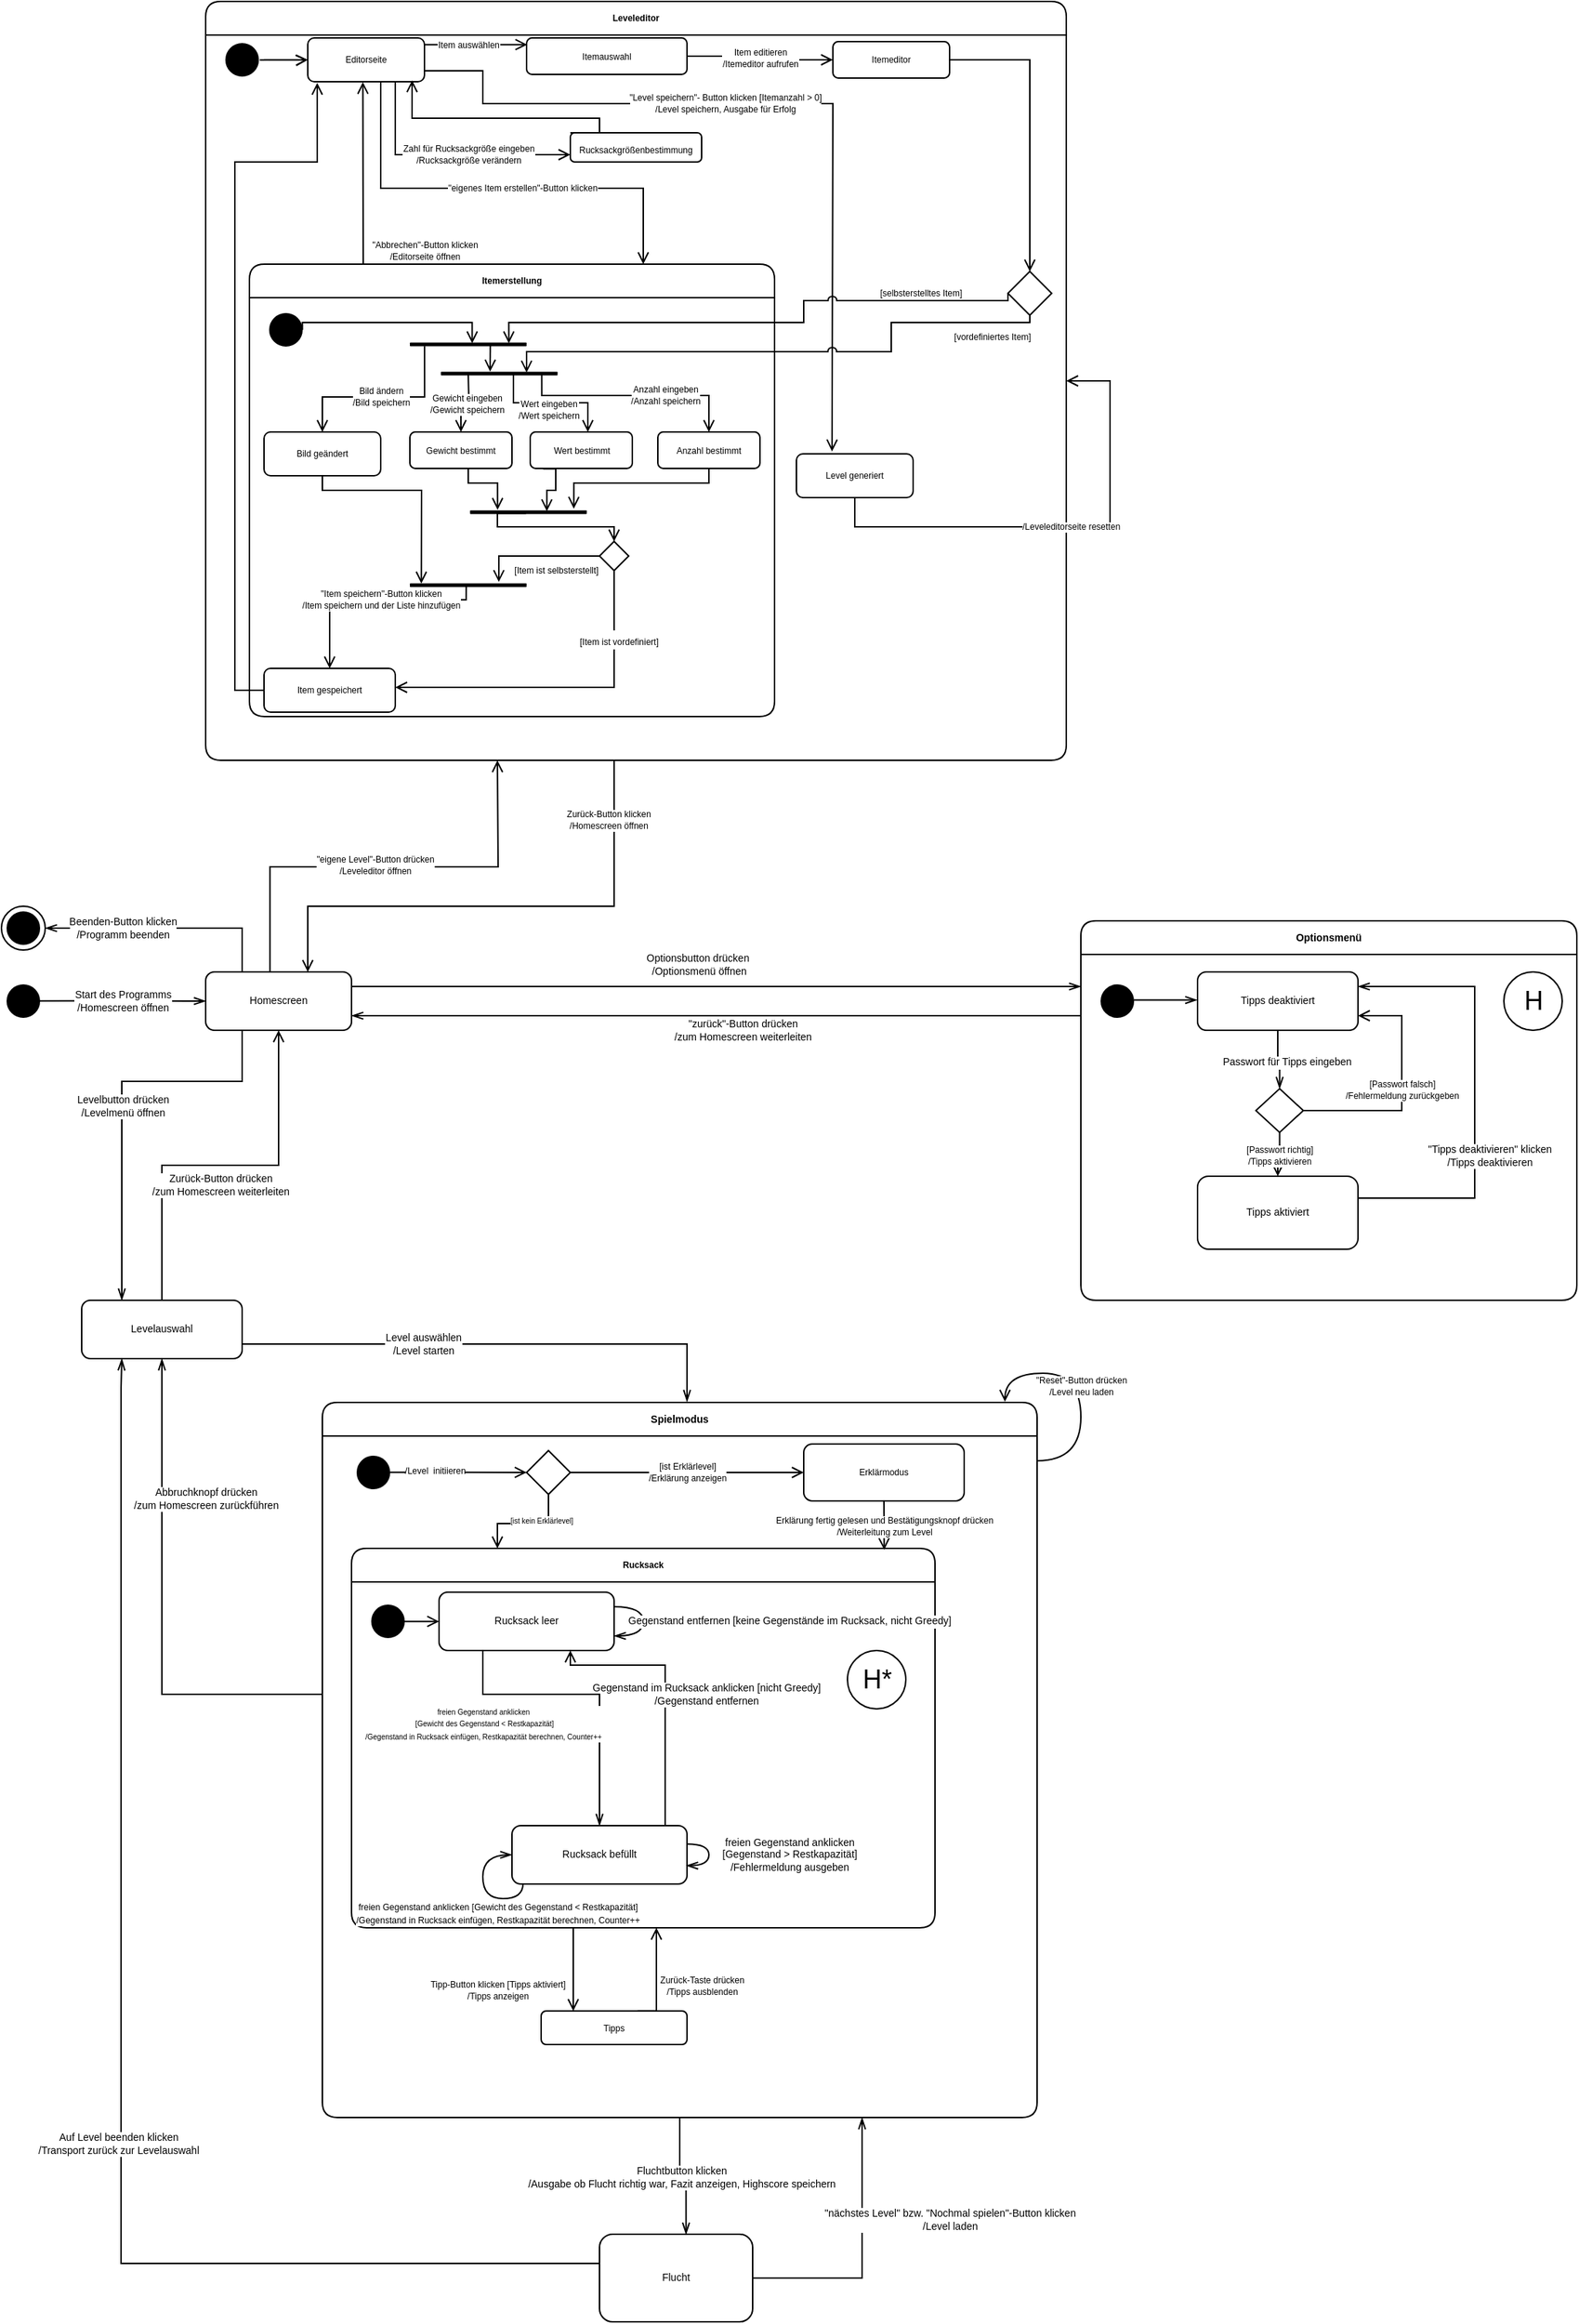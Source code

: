 <mxfile version="20.6.1" type="device"><diagram name="Page-1" id="58cdce13-f638-feb5-8d6f-7d28b1aa9fa0"><mxGraphModel dx="1455" dy="2688" grid="1" gridSize="10" guides="1" tooltips="1" connect="1" arrows="1" fold="1" page="1" pageScale="1" pageWidth="1169" pageHeight="827" background="none" math="0" shadow="0"><root><mxCell id="0"/><mxCell id="1" parent="0"/><mxCell id="Y8kZHkkbkPLD9dmNPPJZ-6" value="Start des Programms&lt;br style=&quot;font-size: 7px;&quot;&gt;/Homescreen öffnen" style="edgeStyle=orthogonalEdgeStyle;rounded=0;orthogonalLoop=1;jettySize=auto;html=1;endArrow=openThin;endFill=0;fontSize=7;exitX=0.869;exitY=0.494;exitDx=0;exitDy=0;exitPerimeter=0;" parent="1" source="Y8kZHkkbkPLD9dmNPPJZ-82" target="Y8kZHkkbkPLD9dmNPPJZ-8" edge="1"><mxGeometry relative="1" as="geometry"><mxPoint x="-10" y="-220" as="sourcePoint"/><mxPoint x="165.0" y="50" as="targetPoint"/></mxGeometry></mxCell><mxCell id="Y8kZHkkbkPLD9dmNPPJZ-15" value="Optionsbutton drücken&lt;br style=&quot;font-size: 7px;&quot;&gt;&amp;nbsp;/Optionsmenü öffnen" style="edgeStyle=orthogonalEdgeStyle;rounded=0;orthogonalLoop=1;jettySize=auto;html=1;endArrow=openThin;endFill=0;fontSize=7;exitX=1;exitY=0.25;exitDx=0;exitDy=0;" parent="1" source="Y8kZHkkbkPLD9dmNPPJZ-8" edge="1"><mxGeometry x="-0.053" y="15" relative="1" as="geometry"><mxPoint x="760" y="-225" as="targetPoint"/><Array as="points"><mxPoint x="450" y="-225"/></Array><mxPoint as="offset"/></mxGeometry></mxCell><mxCell id="Y8kZHkkbkPLD9dmNPPJZ-22" value="Levelbutton drücken&lt;br style=&quot;font-size: 7px;&quot;&gt;/Levelmenü öffnen" style="edgeStyle=orthogonalEdgeStyle;rounded=0;orthogonalLoop=1;jettySize=auto;html=1;endArrow=openThin;endFill=0;fontSize=7;entryX=0.25;entryY=0;entryDx=0;entryDy=0;exitX=0.25;exitY=1;exitDx=0;exitDy=0;" parent="1" source="Y8kZHkkbkPLD9dmNPPJZ-8" target="Y8kZHkkbkPLD9dmNPPJZ-21" edge="1"><mxGeometry relative="1" as="geometry"><Array as="points"><mxPoint x="185" y="-160"/><mxPoint x="103" y="-160"/></Array></mxGeometry></mxCell><mxCell id="Y8kZHkkbkPLD9dmNPPJZ-85" style="edgeStyle=orthogonalEdgeStyle;rounded=0;orthogonalLoop=1;jettySize=auto;html=1;entryX=1;entryY=0.5;entryDx=0;entryDy=0;fontSize=7;endArrow=openThin;endFill=0;exitX=0.25;exitY=0;exitDx=0;exitDy=0;" parent="1" source="Y8kZHkkbkPLD9dmNPPJZ-8" target="Y8kZHkkbkPLD9dmNPPJZ-84" edge="1"><mxGeometry relative="1" as="geometry"><Array as="points"><mxPoint x="185" y="-265"/></Array></mxGeometry></mxCell><mxCell id="Y8kZHkkbkPLD9dmNPPJZ-86" value="Beenden-Button klicken&lt;br style=&quot;font-size: 7px;&quot;&gt;/Programm beenden" style="edgeLabel;html=1;align=center;verticalAlign=middle;resizable=0;points=[];fontSize=7;" parent="Y8kZHkkbkPLD9dmNPPJZ-85" vertex="1" connectable="0"><mxGeometry x="-0.388" y="1" relative="1" as="geometry"><mxPoint x="-62" y="-1" as="offset"/></mxGeometry></mxCell><mxCell id="iM5wBfxBL-h4ycN9MEfd-19" style="edgeStyle=orthogonalEdgeStyle;rounded=0;jumpStyle=arc;orthogonalLoop=1;jettySize=auto;html=1;fontSize=6;endArrow=open;endFill=0;exitX=0.441;exitY=-0.003;exitDx=0;exitDy=0;exitPerimeter=0;" parent="1" source="Y8kZHkkbkPLD9dmNPPJZ-8" edge="1"><mxGeometry relative="1" as="geometry"><mxPoint x="360" y="-380" as="targetPoint"/></mxGeometry></mxCell><mxCell id="iM5wBfxBL-h4ycN9MEfd-22" value="&quot;eigene Level&quot;-Button drücken&lt;br&gt;/Leveleditor öffnen" style="edgeLabel;html=1;align=center;verticalAlign=middle;resizable=0;points=[];fontSize=6;" parent="iM5wBfxBL-h4ycN9MEfd-19" vertex="1" connectable="0"><mxGeometry x="-0.043" y="1" relative="1" as="geometry"><mxPoint as="offset"/></mxGeometry></mxCell><mxCell id="Y8kZHkkbkPLD9dmNPPJZ-8" value="Homescreen" style="rounded=1;whiteSpace=wrap;html=1;fontSize=7;" parent="1" vertex="1"><mxGeometry x="160" y="-235" width="100" height="40" as="geometry"/></mxCell><mxCell id="Y8kZHkkbkPLD9dmNPPJZ-68" style="edgeStyle=orthogonalEdgeStyle;rounded=0;orthogonalLoop=1;jettySize=auto;html=1;entryX=1;entryY=0.75;entryDx=0;entryDy=0;endArrow=openThin;endFill=0;fontSize=7;jumpStyle=arc;exitX=0;exitY=0.25;exitDx=0;exitDy=0;" parent="1" source="Y8kZHkkbkPLD9dmNPPJZ-14" target="Y8kZHkkbkPLD9dmNPPJZ-8" edge="1"><mxGeometry relative="1" as="geometry"><Array as="points"><mxPoint x="450" y="-205"/></Array></mxGeometry></mxCell><mxCell id="Y8kZHkkbkPLD9dmNPPJZ-69" value="&quot;zurück&quot;-Button drücken&lt;br style=&quot;font-size: 7px;&quot;&gt;/zum Homescreen weiterleiten" style="edgeLabel;html=1;align=center;verticalAlign=middle;resizable=0;points=[];fontSize=7;" parent="Y8kZHkkbkPLD9dmNPPJZ-68" vertex="1" connectable="0"><mxGeometry x="-0.121" y="-2" relative="1" as="geometry"><mxPoint x="-12" y="12" as="offset"/></mxGeometry></mxCell><mxCell id="Y8kZHkkbkPLD9dmNPPJZ-14" value="Optionsmenü" style="swimlane;whiteSpace=wrap;html=1;rounded=1;fontSize=7;" parent="1" vertex="1"><mxGeometry x="760" y="-270" width="340" height="260" as="geometry"><mxRectangle x="500" y="30" width="90" height="23" as="alternateBounds"/></mxGeometry></mxCell><mxCell id="Y8kZHkkbkPLD9dmNPPJZ-20" value="Passwort für Tipps eingeben" style="edgeStyle=orthogonalEdgeStyle;rounded=0;orthogonalLoop=1;jettySize=auto;html=1;endArrow=openThin;endFill=0;fontSize=7;entryX=0.5;entryY=0;entryDx=0;entryDy=0;entryPerimeter=0;" parent="Y8kZHkkbkPLD9dmNPPJZ-14" source="Y8kZHkkbkPLD9dmNPPJZ-17" target="iM5wBfxBL-h4ycN9MEfd-50" edge="1"><mxGeometry x="0.118" y="5" relative="1" as="geometry"><mxPoint as="offset"/><mxPoint x="135" y="125" as="targetPoint"/></mxGeometry></mxCell><mxCell id="Y8kZHkkbkPLD9dmNPPJZ-17" value="Tipps deaktiviert" style="rounded=1;whiteSpace=wrap;html=1;fontSize=7;" parent="Y8kZHkkbkPLD9dmNPPJZ-14" vertex="1"><mxGeometry x="80" y="35" width="110" height="40" as="geometry"/></mxCell><mxCell id="Y8kZHkkbkPLD9dmNPPJZ-66" style="edgeStyle=orthogonalEdgeStyle;rounded=0;orthogonalLoop=1;jettySize=auto;html=1;entryX=1;entryY=0.25;entryDx=0;entryDy=0;endArrow=openThin;endFill=0;fontSize=7;exitX=1;exitY=0.5;exitDx=0;exitDy=0;jumpStyle=arc;" parent="Y8kZHkkbkPLD9dmNPPJZ-14" source="Y8kZHkkbkPLD9dmNPPJZ-19" target="Y8kZHkkbkPLD9dmNPPJZ-17" edge="1"><mxGeometry relative="1" as="geometry"><Array as="points"><mxPoint x="190" y="190"/><mxPoint x="270" y="190"/><mxPoint x="270" y="45"/></Array></mxGeometry></mxCell><mxCell id="Y8kZHkkbkPLD9dmNPPJZ-67" value="&quot;Tipps deaktivieren&quot; klicken&lt;br style=&quot;font-size: 7px;&quot;&gt;/Tipps deaktivieren" style="edgeLabel;html=1;align=center;verticalAlign=middle;resizable=0;points=[];fontSize=7;" parent="Y8kZHkkbkPLD9dmNPPJZ-66" vertex="1" connectable="0"><mxGeometry x="0.139" relative="1" as="geometry"><mxPoint x="10" y="60" as="offset"/></mxGeometry></mxCell><mxCell id="Y8kZHkkbkPLD9dmNPPJZ-19" value="Tipps aktiviert" style="rounded=1;whiteSpace=wrap;html=1;fontSize=7;" parent="Y8kZHkkbkPLD9dmNPPJZ-14" vertex="1"><mxGeometry x="80" y="175" width="110" height="50" as="geometry"/></mxCell><mxCell id="Y8kZHkkbkPLD9dmNPPJZ-89" value="" style="edgeStyle=orthogonalEdgeStyle;rounded=0;orthogonalLoop=1;jettySize=auto;html=1;fontSize=7;endArrow=openThin;endFill=0;exitX=0.874;exitY=0.475;exitDx=0;exitDy=0;exitPerimeter=0;entryX=-0.003;entryY=0.481;entryDx=0;entryDy=0;entryPerimeter=0;" parent="Y8kZHkkbkPLD9dmNPPJZ-14" source="Y8kZHkkbkPLD9dmNPPJZ-88" target="Y8kZHkkbkPLD9dmNPPJZ-17" edge="1"><mxGeometry relative="1" as="geometry"><mxPoint x="40" y="55" as="sourcePoint"/><Array as="points"><mxPoint x="60" y="54"/></Array></mxGeometry></mxCell><mxCell id="Y8kZHkkbkPLD9dmNPPJZ-88" value="" style="ellipse;html=1;shape=startState;fillColor=#000000;strokeColor=#000000;rounded=1;fontSize=7;" parent="Y8kZHkkbkPLD9dmNPPJZ-14" vertex="1"><mxGeometry x="10" y="40" width="30" height="30" as="geometry"/></mxCell><mxCell id="iM5wBfxBL-h4ycN9MEfd-24" value="H" style="shape=ellipse;html=1;fontSize=18;align=center;" parent="Y8kZHkkbkPLD9dmNPPJZ-14" vertex="1"><mxGeometry x="290" y="35" width="40" height="40" as="geometry"/></mxCell><mxCell id="iM5wBfxBL-h4ycN9MEfd-52" value="[Passwort richtig]&lt;br&gt;/Tipps aktivieren" style="edgeStyle=orthogonalEdgeStyle;rounded=0;jumpStyle=arc;orthogonalLoop=1;jettySize=auto;html=1;entryX=0.5;entryY=0;entryDx=0;entryDy=0;strokeWidth=1;fontSize=6;startArrow=none;startFill=0;endArrow=open;endFill=0;" parent="Y8kZHkkbkPLD9dmNPPJZ-14" source="iM5wBfxBL-h4ycN9MEfd-50" target="Y8kZHkkbkPLD9dmNPPJZ-19" edge="1"><mxGeometry relative="1" as="geometry"/></mxCell><mxCell id="iM5wBfxBL-h4ycN9MEfd-53" value="[Passwort falsch]&lt;br&gt;/Fehlermeldung zurückgeben" style="edgeStyle=orthogonalEdgeStyle;rounded=0;jumpStyle=arc;orthogonalLoop=1;jettySize=auto;html=1;entryX=1;entryY=0.75;entryDx=0;entryDy=0;strokeWidth=1;fontSize=6;startArrow=none;startFill=0;endArrow=open;endFill=0;exitX=1;exitY=0.5;exitDx=0;exitDy=0;exitPerimeter=0;" parent="Y8kZHkkbkPLD9dmNPPJZ-14" source="iM5wBfxBL-h4ycN9MEfd-50" target="Y8kZHkkbkPLD9dmNPPJZ-17" edge="1"><mxGeometry relative="1" as="geometry"><Array as="points"><mxPoint x="220" y="130"/><mxPoint x="220" y="65"/></Array></mxGeometry></mxCell><mxCell id="iM5wBfxBL-h4ycN9MEfd-50" value="" style="strokeWidth=1;html=1;shape=mxgraph.flowchart.decision;whiteSpace=wrap;rounded=1;fontSize=6;" parent="Y8kZHkkbkPLD9dmNPPJZ-14" vertex="1"><mxGeometry x="120" y="115" width="32.5" height="30" as="geometry"/></mxCell><mxCell id="Y8kZHkkbkPLD9dmNPPJZ-24" value="Level auswählen&lt;br style=&quot;font-size: 7px;&quot;&gt;/Level starten" style="edgeStyle=orthogonalEdgeStyle;rounded=0;orthogonalLoop=1;jettySize=auto;html=1;endArrow=openThin;endFill=0;entryX=0.511;entryY=-0.001;entryDx=0;entryDy=0;fontSize=7;entryPerimeter=0;" parent="1" source="Y8kZHkkbkPLD9dmNPPJZ-21" target="Y8kZHkkbkPLD9dmNPPJZ-25" edge="1"><mxGeometry x="-0.284" relative="1" as="geometry"><mxPoint x="130" y="230" as="targetPoint"/><Array as="points"><mxPoint x="490" y="20"/><mxPoint x="490" y="60"/></Array><mxPoint as="offset"/></mxGeometry></mxCell><mxCell id="iM5wBfxBL-h4ycN9MEfd-1" style="edgeStyle=orthogonalEdgeStyle;rounded=0;orthogonalLoop=1;jettySize=auto;html=1;entryX=0.5;entryY=1;entryDx=0;entryDy=0;fontSize=7;endArrow=open;endFill=0;" parent="1" source="Y8kZHkkbkPLD9dmNPPJZ-21" target="Y8kZHkkbkPLD9dmNPPJZ-8" edge="1"><mxGeometry relative="1" as="geometry"/></mxCell><mxCell id="iM5wBfxBL-h4ycN9MEfd-2" value="&lt;font style=&quot;font-size: 7px;&quot;&gt;Zurück-Button drücken&lt;br style=&quot;font-size: 7px;&quot;&gt;/zum Homescreen weiterleiten&lt;/font&gt;" style="edgeLabel;html=1;align=center;verticalAlign=middle;resizable=0;points=[];fontSize=7;" parent="iM5wBfxBL-h4ycN9MEfd-1" vertex="1" connectable="0"><mxGeometry x="-0.165" y="-1" relative="1" as="geometry"><mxPoint x="22" y="12" as="offset"/></mxGeometry></mxCell><mxCell id="Y8kZHkkbkPLD9dmNPPJZ-21" value="Levelauswahl" style="rounded=1;whiteSpace=wrap;html=1;fontSize=7;" parent="1" vertex="1"><mxGeometry x="75" y="-10" width="110" height="40" as="geometry"/></mxCell><mxCell id="Y8kZHkkbkPLD9dmNPPJZ-41" style="edgeStyle=orthogonalEdgeStyle;rounded=0;orthogonalLoop=1;jettySize=auto;html=1;endArrow=openThin;endFill=0;fontSize=7;jumpStyle=arc;entryX=0.565;entryY=0.002;entryDx=0;entryDy=0;entryPerimeter=0;" parent="1" source="Y8kZHkkbkPLD9dmNPPJZ-25" target="Y8kZHkkbkPLD9dmNPPJZ-40" edge="1"><mxGeometry relative="1" as="geometry"><Array as="points"/></mxGeometry></mxCell><mxCell id="Y8kZHkkbkPLD9dmNPPJZ-42" value="Fluchtbutton klicken&lt;br style=&quot;font-size: 7px;&quot;&gt;/Ausgabe ob Flucht richtig war, Fazit anzeigen, Highscore speichern" style="edgeLabel;html=1;align=center;verticalAlign=middle;resizable=0;points=[];fontSize=7;" parent="Y8kZHkkbkPLD9dmNPPJZ-41" vertex="1" connectable="0"><mxGeometry x="-0.046" y="-1" relative="1" as="geometry"><mxPoint as="offset"/></mxGeometry></mxCell><mxCell id="Y8kZHkkbkPLD9dmNPPJZ-70" style="edgeStyle=orthogonalEdgeStyle;rounded=0;orthogonalLoop=1;jettySize=auto;html=1;entryX=0.5;entryY=1;entryDx=0;entryDy=0;endArrow=openThin;endFill=0;fontSize=7;" parent="1" source="Y8kZHkkbkPLD9dmNPPJZ-25" target="Y8kZHkkbkPLD9dmNPPJZ-21" edge="1"><mxGeometry relative="1" as="geometry"><Array as="points"><mxPoint x="130" y="260"/></Array></mxGeometry></mxCell><mxCell id="Y8kZHkkbkPLD9dmNPPJZ-71" value="Abbruchknopf drücken&lt;br style=&quot;font-size: 7px;&quot;&gt;/zum Homescreen zurückführen" style="edgeLabel;html=1;align=center;verticalAlign=middle;resizable=0;points=[];fontSize=7;" parent="Y8kZHkkbkPLD9dmNPPJZ-70" vertex="1" connectable="0"><mxGeometry x="0.465" relative="1" as="geometry"><mxPoint x="30" y="5" as="offset"/></mxGeometry></mxCell><mxCell id="Y8kZHkkbkPLD9dmNPPJZ-25" value="Spielmodus" style="swimlane;whiteSpace=wrap;html=1;rounded=1;fontSize=7;" parent="1" vertex="1"><mxGeometry x="240" y="60" width="490" height="490" as="geometry"/></mxCell><mxCell id="iM5wBfxBL-h4ycN9MEfd-10" style="edgeStyle=orthogonalEdgeStyle;rounded=0;orthogonalLoop=1;jettySize=auto;html=1;fontSize=6;endArrow=open;endFill=0;entryX=0;entryY=0.5;entryDx=0;entryDy=0;exitX=0.883;exitY=0.496;exitDx=0;exitDy=0;exitPerimeter=0;entryPerimeter=0;" parent="Y8kZHkkbkPLD9dmNPPJZ-25" source="Y8kZHkkbkPLD9dmNPPJZ-90" target="iM5wBfxBL-h4ycN9MEfd-54" edge="1"><mxGeometry relative="1" as="geometry"><mxPoint x="140" y="48" as="targetPoint"/><Array as="points"/></mxGeometry></mxCell><mxCell id="iM5wBfxBL-h4ycN9MEfd-11" value="/Level&amp;nbsp; initiieren" style="edgeLabel;html=1;align=center;verticalAlign=middle;resizable=0;points=[];fontSize=6;" parent="iM5wBfxBL-h4ycN9MEfd-10" vertex="1" connectable="0"><mxGeometry x="-0.356" y="1" relative="1" as="geometry"><mxPoint as="offset"/></mxGeometry></mxCell><mxCell id="Y8kZHkkbkPLD9dmNPPJZ-90" value="" style="ellipse;html=1;shape=startState;fillColor=#000000;strokeColor=#000000;rounded=1;fontSize=7;" parent="Y8kZHkkbkPLD9dmNPPJZ-25" vertex="1"><mxGeometry x="20" y="33" width="30" height="30" as="geometry"/></mxCell><mxCell id="iM5wBfxBL-h4ycN9MEfd-6" value="Rucksack" style="swimlane;fontSize=6;rounded=1;swimlaneLine=1;" parent="Y8kZHkkbkPLD9dmNPPJZ-25" vertex="1"><mxGeometry x="20" y="100" width="400" height="260" as="geometry"/></mxCell><mxCell id="Y8kZHkkbkPLD9dmNPPJZ-29" value="Rucksack leer" style="rounded=1;whiteSpace=wrap;html=1;fontSize=7;" parent="iM5wBfxBL-h4ycN9MEfd-6" vertex="1"><mxGeometry x="60" y="30" width="120" height="40" as="geometry"/></mxCell><mxCell id="Y8kZHkkbkPLD9dmNPPJZ-95" style="edgeStyle=orthogonalEdgeStyle;sketch=0;jumpStyle=arc;orthogonalLoop=1;jettySize=auto;html=1;fontSize=7;endArrow=open;endFill=0;rounded=0;entryX=0.75;entryY=1;entryDx=0;entryDy=0;" parent="iM5wBfxBL-h4ycN9MEfd-6" source="Y8kZHkkbkPLD9dmNPPJZ-30" target="Y8kZHkkbkPLD9dmNPPJZ-29" edge="1"><mxGeometry relative="1" as="geometry"><mxPoint x="285" y="70" as="targetPoint"/><Array as="points"><mxPoint x="215" y="80"/><mxPoint x="150" y="80"/></Array></mxGeometry></mxCell><mxCell id="Y8kZHkkbkPLD9dmNPPJZ-96" value="Gegenstand im Rucksack anklicken [nicht Greedy]&lt;br style=&quot;font-size: 7px;&quot;&gt;/Gegenstand entfernen" style="edgeLabel;html=1;align=center;verticalAlign=middle;resizable=0;points=[];fontSize=7;" parent="Y8kZHkkbkPLD9dmNPPJZ-95" vertex="1" connectable="0"><mxGeometry x="0.318" relative="1" as="geometry"><mxPoint x="40" y="20" as="offset"/></mxGeometry></mxCell><mxCell id="Y8kZHkkbkPLD9dmNPPJZ-30" value="Rucksack befüllt" style="rounded=1;whiteSpace=wrap;html=1;fontSize=7;" parent="iM5wBfxBL-h4ycN9MEfd-6" vertex="1"><mxGeometry x="110" y="190" width="120" height="40" as="geometry"/></mxCell><mxCell id="Y8kZHkkbkPLD9dmNPPJZ-58" value="Gegenstand entfernen [keine Gegenstände im Rucksack, nicht Greedy]" style="edgeStyle=orthogonalEdgeStyle;orthogonalLoop=1;jettySize=auto;html=1;endArrow=openThin;endFill=0;fontSize=7;curved=1;" parent="iM5wBfxBL-h4ycN9MEfd-6" source="Y8kZHkkbkPLD9dmNPPJZ-29" target="Y8kZHkkbkPLD9dmNPPJZ-29" edge="1"><mxGeometry y="100" relative="1" as="geometry"><mxPoint as="offset"/></mxGeometry></mxCell><mxCell id="Y8kZHkkbkPLD9dmNPPJZ-31" value="&lt;font style=&quot;font-size: 5px;&quot;&gt;freien Gegenstand anklicken&lt;br style=&quot;&quot;&gt;&amp;nbsp;[Gewicht des Gegenstand &amp;lt; Restkapazität]&lt;br style=&quot;&quot;&gt;/Gegenstand in Rucksack einfügen, Restkapazität berechnen, Counter++&lt;/font&gt;" style="edgeStyle=orthogonalEdgeStyle;rounded=0;orthogonalLoop=1;jettySize=auto;html=1;endArrow=openThin;endFill=0;fontSize=7;exitX=0.25;exitY=1;exitDx=0;exitDy=0;" parent="iM5wBfxBL-h4ycN9MEfd-6" source="Y8kZHkkbkPLD9dmNPPJZ-29" target="Y8kZHkkbkPLD9dmNPPJZ-30" edge="1"><mxGeometry x="-0.7" y="-20" relative="1" as="geometry"><Array as="points"><mxPoint x="90" y="100"/><mxPoint x="170" y="100"/></Array><mxPoint as="offset"/></mxGeometry></mxCell><mxCell id="Y8kZHkkbkPLD9dmNPPJZ-80" value="&lt;font style=&quot;font-size: 6px;&quot;&gt;&lt;span style=&quot;caret-color: rgb(0, 0, 0); color: rgb(0, 0, 0); font-family: Helvetica; font-style: normal; font-variant-caps: normal; font-weight: 400; letter-spacing: normal; text-align: center; text-indent: 0px; text-transform: none; word-spacing: 0px; -webkit-text-stroke-width: 0px; background-color: rgb(255, 255, 255); text-decoration: none; float: none; display: inline !important;&quot;&gt;freien Gegenstand anklicken [Gewicht des Gegenstand &amp;lt; Restkapazität]&lt;/span&gt;&lt;br style=&quot;caret-color: rgb(0, 0, 0); color: rgb(0, 0, 0); font-family: Helvetica; font-style: normal; font-variant-caps: normal; font-weight: 400; letter-spacing: normal; text-align: center; text-indent: 0px; text-transform: none; word-spacing: 0px; -webkit-text-stroke-width: 0px; background-color: rgb(255, 255, 255); text-decoration: none;&quot;&gt;&lt;span style=&quot;caret-color: rgb(0, 0, 0); color: rgb(0, 0, 0); font-family: Helvetica; font-style: normal; font-variant-caps: normal; font-weight: 400; letter-spacing: normal; text-align: center; text-indent: 0px; text-transform: none; word-spacing: 0px; -webkit-text-stroke-width: 0px; background-color: rgb(255, 255, 255); text-decoration: none; float: none; display: inline !important;&quot;&gt;/Gegenstand in Rucksack einfügen, Restkapazität berechnen, Counter++&lt;/span&gt;&lt;/font&gt;" style="edgeStyle=orthogonalEdgeStyle;orthogonalLoop=1;jettySize=auto;html=1;entryX=0;entryY=0.5;entryDx=0;entryDy=0;fontSize=7;endArrow=openThin;endFill=0;curved=1;exitX=0.063;exitY=0.992;exitDx=0;exitDy=0;exitPerimeter=0;" parent="iM5wBfxBL-h4ycN9MEfd-6" source="Y8kZHkkbkPLD9dmNPPJZ-30" target="Y8kZHkkbkPLD9dmNPPJZ-30" edge="1"><mxGeometry x="-0.365" y="10" relative="1" as="geometry"><Array as="points"><mxPoint x="118" y="240"/><mxPoint x="90" y="240"/><mxPoint x="90" y="210"/></Array><mxPoint as="offset"/></mxGeometry></mxCell><mxCell id="Y8kZHkkbkPLD9dmNPPJZ-73" style="edgeStyle=orthogonalEdgeStyle;orthogonalLoop=1;jettySize=auto;html=1;endArrow=openThin;endFill=0;fontSize=7;entryX=0.996;entryY=0.618;entryDx=0;entryDy=0;entryPerimeter=0;curved=1;" parent="iM5wBfxBL-h4ycN9MEfd-6" edge="1"><mxGeometry relative="1" as="geometry"><mxPoint x="230" y="202.64" as="sourcePoint"/><mxPoint x="229.52" y="217.36" as="targetPoint"/><Array as="points"><mxPoint x="245" y="202.64"/><mxPoint x="245" y="217.64"/></Array></mxGeometry></mxCell><mxCell id="Y8kZHkkbkPLD9dmNPPJZ-74" value="freien Gegenstand anklicken &lt;br&gt;[Gegenstand &amp;gt; Restkapazität]&lt;br style=&quot;font-size: 7px;&quot;&gt;/Fehlermeldung ausgeben" style="edgeLabel;html=1;align=center;verticalAlign=middle;resizable=0;points=[];fontSize=7;" parent="Y8kZHkkbkPLD9dmNPPJZ-73" vertex="1" connectable="0"><mxGeometry x="-0.165" y="3" relative="1" as="geometry"><mxPoint x="52" y="3" as="offset"/></mxGeometry></mxCell><mxCell id="iM5wBfxBL-h4ycN9MEfd-9" style="edgeStyle=orthogonalEdgeStyle;rounded=0;orthogonalLoop=1;jettySize=auto;html=1;fontSize=6;endArrow=open;endFill=0;exitX=0.86;exitY=0.504;exitDx=0;exitDy=0;exitPerimeter=0;" parent="iM5wBfxBL-h4ycN9MEfd-6" source="iM5wBfxBL-h4ycN9MEfd-8" target="Y8kZHkkbkPLD9dmNPPJZ-29" edge="1"><mxGeometry relative="1" as="geometry"/></mxCell><mxCell id="iM5wBfxBL-h4ycN9MEfd-8" value="" style="ellipse;html=1;shape=startState;fillColor=#000000;strokeColor=#000000;rounded=1;fontSize=7;" parent="iM5wBfxBL-h4ycN9MEfd-6" vertex="1"><mxGeometry x="10" y="35" width="30" height="30" as="geometry"/></mxCell><mxCell id="iM5wBfxBL-h4ycN9MEfd-49" value="H*" style="shape=ellipse;html=1;fontSize=18;align=center;rounded=1;" parent="iM5wBfxBL-h4ycN9MEfd-6" vertex="1"><mxGeometry x="340" y="70" width="40" height="40" as="geometry"/></mxCell><mxCell id="iM5wBfxBL-h4ycN9MEfd-12" value="Tipps" style="rounded=1;whiteSpace=wrap;html=1;fontSize=6;" parent="Y8kZHkkbkPLD9dmNPPJZ-25" vertex="1"><mxGeometry x="150" y="417" width="100" height="23" as="geometry"/></mxCell><mxCell id="iM5wBfxBL-h4ycN9MEfd-13" style="edgeStyle=orthogonalEdgeStyle;rounded=0;jumpStyle=arc;orthogonalLoop=1;jettySize=auto;html=1;fontSize=6;endArrow=open;endFill=0;" parent="Y8kZHkkbkPLD9dmNPPJZ-25" edge="1"><mxGeometry relative="1" as="geometry"><mxPoint x="170" y="360" as="sourcePoint"/><Array as="points"><mxPoint x="172" y="360"/><mxPoint x="172" y="380"/><mxPoint x="172" y="380"/></Array><mxPoint x="172" y="417" as="targetPoint"/></mxGeometry></mxCell><mxCell id="iM5wBfxBL-h4ycN9MEfd-14" value="Tipp-Button klicken [Tipps aktiviert]&lt;br&gt;/Tipps anzeigen" style="edgeLabel;html=1;align=center;verticalAlign=middle;resizable=0;points=[];fontSize=6;" parent="iM5wBfxBL-h4ycN9MEfd-13" vertex="1" connectable="0"><mxGeometry x="0.448" y="1" relative="1" as="geometry"><mxPoint x="-53" y="2" as="offset"/></mxGeometry></mxCell><mxCell id="iM5wBfxBL-h4ycN9MEfd-38" value="[ist kein Erklärlevel]" style="edgeStyle=orthogonalEdgeStyle;rounded=0;jumpStyle=arc;orthogonalLoop=1;jettySize=auto;html=1;strokeWidth=1;fontSize=5;startArrow=none;startFill=0;endArrow=open;endFill=0;exitX=0.5;exitY=1;exitDx=0;exitDy=0;exitPerimeter=0;entryX=0.25;entryY=0;entryDx=0;entryDy=0;" parent="Y8kZHkkbkPLD9dmNPPJZ-25" source="iM5wBfxBL-h4ycN9MEfd-54" target="iM5wBfxBL-h4ycN9MEfd-6" edge="1"><mxGeometry x="-0.305" y="-3" relative="1" as="geometry"><mxPoint x="185" y="65" as="sourcePoint"/><mxPoint as="offset"/></mxGeometry></mxCell><mxCell id="iM5wBfxBL-h4ycN9MEfd-40" value="[ist Erklärlevel]&lt;br&gt;/Erklärung anzeigen" style="edgeStyle=orthogonalEdgeStyle;rounded=0;jumpStyle=arc;orthogonalLoop=1;jettySize=auto;html=1;strokeWidth=1;fontSize=6;startArrow=none;startFill=0;endArrow=open;endFill=0;exitX=1;exitY=0.5;exitDx=0;exitDy=0;exitPerimeter=0;" parent="Y8kZHkkbkPLD9dmNPPJZ-25" source="iM5wBfxBL-h4ycN9MEfd-54" target="iM5wBfxBL-h4ycN9MEfd-39" edge="1"><mxGeometry relative="1" as="geometry"><mxPoint x="230" y="48" as="sourcePoint"/></mxGeometry></mxCell><mxCell id="iM5wBfxBL-h4ycN9MEfd-41" value="Erklärung fertig gelesen und Bestätigungsknopf drücken&lt;br&gt;/Weiterleitung zum Level" style="edgeStyle=orthogonalEdgeStyle;rounded=0;jumpStyle=arc;orthogonalLoop=1;jettySize=auto;html=1;entryX=0.913;entryY=0.004;entryDx=0;entryDy=0;entryPerimeter=0;strokeWidth=1;fontSize=6;startArrow=none;startFill=0;endArrow=open;endFill=0;" parent="Y8kZHkkbkPLD9dmNPPJZ-25" source="iM5wBfxBL-h4ycN9MEfd-39" target="iM5wBfxBL-h4ycN9MEfd-6" edge="1"><mxGeometry relative="1" as="geometry"/></mxCell><mxCell id="iM5wBfxBL-h4ycN9MEfd-39" value="Erklärmodus" style="rounded=1;whiteSpace=wrap;html=1;fontSize=6;" parent="Y8kZHkkbkPLD9dmNPPJZ-25" vertex="1"><mxGeometry x="330" y="28.5" width="110" height="39" as="geometry"/></mxCell><mxCell id="iM5wBfxBL-h4ycN9MEfd-54" value="" style="strokeWidth=1;html=1;shape=mxgraph.flowchart.decision;whiteSpace=wrap;rounded=1;fontSize=6;" parent="Y8kZHkkbkPLD9dmNPPJZ-25" vertex="1"><mxGeometry x="140" y="33" width="30" height="30" as="geometry"/></mxCell><mxCell id="Y8kZHkkbkPLD9dmNPPJZ-47" style="edgeStyle=orthogonalEdgeStyle;rounded=0;orthogonalLoop=1;jettySize=auto;html=1;entryX=0.25;entryY=1;entryDx=0;entryDy=0;endArrow=openThin;endFill=0;fontSize=7;" parent="1" source="Y8kZHkkbkPLD9dmNPPJZ-40" target="Y8kZHkkbkPLD9dmNPPJZ-21" edge="1"><mxGeometry relative="1" as="geometry"><Array as="points"><mxPoint x="102" y="650"/><mxPoint x="102" y="50"/></Array></mxGeometry></mxCell><mxCell id="Y8kZHkkbkPLD9dmNPPJZ-48" value="Auf Level beenden klicken&lt;br style=&quot;font-size: 7px;&quot;&gt;/Transport zurück zur Levelauswahl" style="edgeLabel;html=1;align=center;verticalAlign=middle;resizable=0;points=[];fontSize=7;" parent="Y8kZHkkbkPLD9dmNPPJZ-47" vertex="1" connectable="0"><mxGeometry x="-0.136" y="2" relative="1" as="geometry"><mxPoint as="offset"/></mxGeometry></mxCell><mxCell id="Y8kZHkkbkPLD9dmNPPJZ-52" style="edgeStyle=orthogonalEdgeStyle;rounded=0;orthogonalLoop=1;jettySize=auto;html=1;endArrow=openThin;endFill=0;fontSize=7;exitX=1;exitY=0.5;exitDx=0;exitDy=0;" parent="1" source="Y8kZHkkbkPLD9dmNPPJZ-40" edge="1"><mxGeometry relative="1" as="geometry"><mxPoint x="610" y="550" as="targetPoint"/><Array as="points"><mxPoint x="610" y="660"/><mxPoint x="610" y="550"/></Array></mxGeometry></mxCell><mxCell id="Y8kZHkkbkPLD9dmNPPJZ-53" value="&quot;nächstes Level&quot; bzw. &quot;Nochmal spielen&quot;-Button klicken&lt;br style=&quot;font-size: 7px;&quot;&gt;/Level laden" style="edgeLabel;html=1;align=center;verticalAlign=middle;resizable=0;points=[];fontSize=7;" parent="Y8kZHkkbkPLD9dmNPPJZ-52" vertex="1" connectable="0"><mxGeometry x="-0.406" y="-4" relative="1" as="geometry"><mxPoint x="80" y="-44" as="offset"/></mxGeometry></mxCell><mxCell id="Y8kZHkkbkPLD9dmNPPJZ-40" value="Flucht" style="rounded=1;whiteSpace=wrap;html=1;fontSize=7;" parent="1" vertex="1"><mxGeometry x="430" y="630" width="105" height="60" as="geometry"/></mxCell><mxCell id="Y8kZHkkbkPLD9dmNPPJZ-82" value="" style="ellipse;html=1;shape=startState;fillColor=#000000;strokeColor=#000000;rounded=1;fontSize=7;" parent="1" vertex="1"><mxGeometry x="20" y="-230" width="30" height="30" as="geometry"/></mxCell><mxCell id="Y8kZHkkbkPLD9dmNPPJZ-84" value="" style="ellipse;html=1;shape=endState;fillColor=#000000;strokeColor=#000000;rounded=1;fontSize=7;" parent="1" vertex="1"><mxGeometry x="20" y="-280" width="30" height="30" as="geometry"/></mxCell><mxCell id="iM5wBfxBL-h4ycN9MEfd-15" style="edgeStyle=orthogonalEdgeStyle;rounded=0;jumpStyle=arc;orthogonalLoop=1;jettySize=auto;html=1;fontSize=6;endArrow=open;endFill=0;exitX=0.661;exitY=-0.008;exitDx=0;exitDy=0;exitPerimeter=0;" parent="1" source="iM5wBfxBL-h4ycN9MEfd-12" edge="1"><mxGeometry relative="1" as="geometry"><mxPoint x="469" y="420" as="targetPoint"/><Array as="points"><mxPoint x="469" y="440"/><mxPoint x="469" y="440"/></Array></mxGeometry></mxCell><mxCell id="iM5wBfxBL-h4ycN9MEfd-16" value="Zurück-Taste drücken&lt;br&gt;/Tipps ausblenden" style="edgeLabel;html=1;align=center;verticalAlign=middle;resizable=0;points=[];fontSize=6;" parent="iM5wBfxBL-h4ycN9MEfd-15" vertex="1" connectable="0"><mxGeometry x="0.218" y="1" relative="1" as="geometry"><mxPoint x="32" y="13" as="offset"/></mxGeometry></mxCell><mxCell id="iM5wBfxBL-h4ycN9MEfd-18" value="Leveleditor" style="swimlane;rounded=1;fontSize=6;" parent="1" vertex="1"><mxGeometry x="160" y="-900" width="590" height="520" as="geometry"><mxRectangle x="220" y="-800" width="70" height="23" as="alternateBounds"/></mxGeometry></mxCell><mxCell id="iM5wBfxBL-h4ycN9MEfd-46" style="edgeStyle=orthogonalEdgeStyle;rounded=0;jumpStyle=arc;orthogonalLoop=1;jettySize=auto;html=1;strokeWidth=1;fontSize=6;startArrow=none;startFill=0;endArrow=open;endFill=0;" parent="iM5wBfxBL-h4ycN9MEfd-18" target="iM5wBfxBL-h4ycN9MEfd-45" edge="1"><mxGeometry relative="1" as="geometry"><mxPoint x="40" y="40" as="sourcePoint"/></mxGeometry></mxCell><mxCell id="iM5wBfxBL-h4ycN9MEfd-98" value="" style="edgeStyle=orthogonalEdgeStyle;rounded=0;jumpStyle=arc;orthogonalLoop=1;jettySize=auto;html=1;strokeWidth=1;fontSize=6;startArrow=none;startFill=0;endArrow=open;endFill=0;exitX=0.901;exitY=0.505;exitDx=0;exitDy=0;exitPerimeter=0;" parent="iM5wBfxBL-h4ycN9MEfd-18" source="iM5wBfxBL-h4ycN9MEfd-43" target="iM5wBfxBL-h4ycN9MEfd-45" edge="1"><mxGeometry relative="1" as="geometry"/></mxCell><mxCell id="iM5wBfxBL-h4ycN9MEfd-43" value="" style="ellipse;html=1;shape=startState;fillColor=#000000;strokeColor=#000000;rounded=1;fontSize=7;" parent="iM5wBfxBL-h4ycN9MEfd-18" vertex="1"><mxGeometry x="10" y="25" width="30" height="30" as="geometry"/></mxCell><mxCell id="iM5wBfxBL-h4ycN9MEfd-59" value="&quot;eigenes Item erstellen&quot;-Button klicken" style="edgeStyle=orthogonalEdgeStyle;rounded=0;jumpStyle=arc;orthogonalLoop=1;jettySize=auto;html=1;entryX=0.75;entryY=0;entryDx=0;entryDy=0;strokeWidth=1;fontSize=6;startArrow=none;startFill=0;endArrow=open;endFill=0;exitX=0.75;exitY=1;exitDx=0;exitDy=0;" parent="iM5wBfxBL-h4ycN9MEfd-18" source="iM5wBfxBL-h4ycN9MEfd-45" target="iM5wBfxBL-h4ycN9MEfd-64" edge="1"><mxGeometry x="0.139" relative="1" as="geometry"><mxPoint x="110" y="130" as="targetPoint"/><mxPoint as="offset"/><Array as="points"><mxPoint x="120" y="55"/><mxPoint x="120" y="128"/><mxPoint x="300" y="128"/></Array></mxGeometry></mxCell><mxCell id="iM5wBfxBL-h4ycN9MEfd-83" value="Item auswählen" style="edgeStyle=orthogonalEdgeStyle;rounded=0;jumpStyle=arc;orthogonalLoop=1;jettySize=auto;html=1;entryX=0.004;entryY=0.183;entryDx=0;entryDy=0;strokeWidth=1;fontSize=6;startArrow=none;startFill=0;endArrow=open;endFill=0;entryPerimeter=0;" parent="iM5wBfxBL-h4ycN9MEfd-18" source="iM5wBfxBL-h4ycN9MEfd-45" target="iM5wBfxBL-h4ycN9MEfd-61" edge="1"><mxGeometry x="-0.148" relative="1" as="geometry"><Array as="points"><mxPoint x="185" y="30"/></Array><mxPoint as="offset"/></mxGeometry></mxCell><mxCell id="iM5wBfxBL-h4ycN9MEfd-100" value="&quot;Level speichern&quot;- Button klicken [Itemanzahl &amp;gt; 0]&lt;br&gt;/Level speichern, Ausgabe für Erfolg" style="edgeStyle=orthogonalEdgeStyle;rounded=0;jumpStyle=arc;orthogonalLoop=1;jettySize=auto;html=1;strokeWidth=1;fontSize=6;startArrow=none;startFill=0;endArrow=open;endFill=0;exitX=1;exitY=0.75;exitDx=0;exitDy=0;entryX=0.305;entryY=-0.055;entryDx=0;entryDy=0;entryPerimeter=0;" parent="iM5wBfxBL-h4ycN9MEfd-18" source="iM5wBfxBL-h4ycN9MEfd-45" edge="1" target="iM5wBfxBL-h4ycN9MEfd-48"><mxGeometry x="-0.157" relative="1" as="geometry"><mxPoint x="430" y="210" as="targetPoint"/><Array as="points"><mxPoint x="190" y="47"/><mxPoint x="190" y="70"/><mxPoint x="430" y="70"/><mxPoint x="430" y="210"/><mxPoint x="429" y="210"/></Array><mxPoint as="offset"/></mxGeometry></mxCell><mxCell id="GtZbbGRYXzcYxVhvn1fU-4" style="edgeStyle=orthogonalEdgeStyle;rounded=0;orthogonalLoop=1;jettySize=auto;html=1;entryX=0;entryY=0.75;entryDx=0;entryDy=0;fontSize=6;endArrow=open;endFill=0;exitX=0.75;exitY=1;exitDx=0;exitDy=0;" edge="1" parent="iM5wBfxBL-h4ycN9MEfd-18" source="iM5wBfxBL-h4ycN9MEfd-45" target="GtZbbGRYXzcYxVhvn1fU-3"><mxGeometry relative="1" as="geometry"><Array as="points"><mxPoint x="130" y="105"/></Array></mxGeometry></mxCell><mxCell id="GtZbbGRYXzcYxVhvn1fU-5" value="Zahl für Rucksackgröße eingeben&lt;br&gt;/Rucksackgröße verändern" style="edgeLabel;html=1;align=center;verticalAlign=middle;resizable=0;points=[];fontSize=6;" vertex="1" connectable="0" parent="GtZbbGRYXzcYxVhvn1fU-4"><mxGeometry x="0.176" relative="1" as="geometry"><mxPoint as="offset"/></mxGeometry></mxCell><mxCell id="iM5wBfxBL-h4ycN9MEfd-45" value="Editorseite" style="rounded=1;whiteSpace=wrap;html=1;fontSize=6;" parent="iM5wBfxBL-h4ycN9MEfd-18" vertex="1"><mxGeometry x="70" y="25" width="80" height="30" as="geometry"/></mxCell><mxCell id="iM5wBfxBL-h4ycN9MEfd-48" value="Level generiert" style="rounded=1;whiteSpace=wrap;html=1;fontSize=6;" parent="iM5wBfxBL-h4ycN9MEfd-18" vertex="1"><mxGeometry x="405" y="310" width="80" height="30" as="geometry"/></mxCell><mxCell id="iM5wBfxBL-h4ycN9MEfd-85" value="Item editieren&lt;br&gt;/Itemeditor aufrufen" style="edgeStyle=orthogonalEdgeStyle;rounded=0;jumpStyle=arc;orthogonalLoop=1;jettySize=auto;html=1;entryX=0;entryY=0.5;entryDx=0;entryDy=0;strokeWidth=1;fontSize=6;startArrow=none;startFill=0;endArrow=open;endFill=0;" parent="iM5wBfxBL-h4ycN9MEfd-18" source="iM5wBfxBL-h4ycN9MEfd-61" target="iM5wBfxBL-h4ycN9MEfd-84" edge="1"><mxGeometry relative="1" as="geometry"/></mxCell><mxCell id="iM5wBfxBL-h4ycN9MEfd-61" value="Itemauswahl" style="rounded=1;whiteSpace=wrap;html=1;strokeWidth=1;fontSize=6;" parent="iM5wBfxBL-h4ycN9MEfd-18" vertex="1"><mxGeometry x="220" y="25" width="110" height="25" as="geometry"/></mxCell><mxCell id="iM5wBfxBL-h4ycN9MEfd-90" value="&quot;Abbrechen&quot;-Button klicken&lt;br&gt;/Editorseite öffnen" style="edgeStyle=orthogonalEdgeStyle;rounded=0;jumpStyle=arc;orthogonalLoop=1;jettySize=auto;html=1;entryX=0.472;entryY=1.007;entryDx=0;entryDy=0;strokeWidth=1;fontSize=6;startArrow=none;startFill=0;endArrow=open;endFill=0;exitX=0.25;exitY=0;exitDx=0;exitDy=0;entryPerimeter=0;" parent="iM5wBfxBL-h4ycN9MEfd-18" source="iM5wBfxBL-h4ycN9MEfd-64" target="iM5wBfxBL-h4ycN9MEfd-45" edge="1"><mxGeometry x="-0.684" y="-42" relative="1" as="geometry"><Array as="points"><mxPoint x="108" y="110"/><mxPoint x="108" y="110"/></Array><mxPoint as="offset"/></mxGeometry></mxCell><mxCell id="iM5wBfxBL-h4ycN9MEfd-64" value="Itemerstellung" style="swimlane;rounded=1;strokeWidth=1;fontSize=6;" parent="iM5wBfxBL-h4ycN9MEfd-18" vertex="1"><mxGeometry x="30" y="180" width="360" height="310" as="geometry"/></mxCell><mxCell id="iM5wBfxBL-h4ycN9MEfd-78" style="edgeStyle=orthogonalEdgeStyle;rounded=0;jumpStyle=arc;orthogonalLoop=1;jettySize=auto;html=1;entryX=0.05;entryY=0.902;entryDx=0;entryDy=0;entryPerimeter=0;strokeWidth=1;fontSize=6;startArrow=none;startFill=0;endArrow=open;endFill=0;" parent="iM5wBfxBL-h4ycN9MEfd-64" source="iM5wBfxBL-h4ycN9MEfd-63" target="iM5wBfxBL-h4ycN9MEfd-74" edge="1"><mxGeometry relative="1" as="geometry"><Array as="points"><mxPoint x="50" y="155"/><mxPoint x="118" y="155"/><mxPoint x="118" y="165"/></Array></mxGeometry></mxCell><mxCell id="iM5wBfxBL-h4ycN9MEfd-63" value="Bild geändert" style="rounded=1;whiteSpace=wrap;html=1;strokeWidth=1;fontSize=6;" parent="iM5wBfxBL-h4ycN9MEfd-64" vertex="1"><mxGeometry x="10" y="115" width="80" height="30" as="geometry"/></mxCell><mxCell id="iM5wBfxBL-h4ycN9MEfd-67" style="edgeStyle=orthogonalEdgeStyle;rounded=0;jumpStyle=arc;orthogonalLoop=1;jettySize=auto;html=1;entryX=0.191;entryY=0.466;entryDx=0;entryDy=0;entryPerimeter=0;strokeWidth=1;fontSize=6;startArrow=none;startFill=0;endArrow=open;endFill=0;exitX=0.877;exitY=0.498;exitDx=0;exitDy=0;exitPerimeter=0;" parent="iM5wBfxBL-h4ycN9MEfd-64" source="iM5wBfxBL-h4ycN9MEfd-65" target="iM5wBfxBL-h4ycN9MEfd-66" edge="1"><mxGeometry relative="1" as="geometry"><Array as="points"><mxPoint x="36" y="40"/><mxPoint x="153" y="40"/></Array></mxGeometry></mxCell><mxCell id="iM5wBfxBL-h4ycN9MEfd-65" value="" style="ellipse;html=1;shape=startState;fillColor=#000000;strokeColor=#000000;rounded=1;fontSize=7;" parent="iM5wBfxBL-h4ycN9MEfd-64" vertex="1"><mxGeometry x="10" y="30" width="30" height="30" as="geometry"/></mxCell><mxCell id="iM5wBfxBL-h4ycN9MEfd-68" value="Bild ändern&lt;br&gt;/Bild speichern" style="edgeStyle=orthogonalEdgeStyle;rounded=0;jumpStyle=arc;orthogonalLoop=1;jettySize=auto;html=1;strokeWidth=1;fontSize=6;startArrow=none;startFill=0;endArrow=open;endFill=0;exitX=0.956;exitY=0.874;exitDx=0;exitDy=0;exitPerimeter=0;" parent="iM5wBfxBL-h4ycN9MEfd-64" source="iM5wBfxBL-h4ycN9MEfd-66" target="iM5wBfxBL-h4ycN9MEfd-63" edge="1"><mxGeometry relative="1" as="geometry"><mxPoint x="120" y="67" as="sourcePoint"/><Array as="points"><mxPoint x="120" y="91"/><mxPoint x="50" y="91"/></Array></mxGeometry></mxCell><mxCell id="iM5wBfxBL-h4ycN9MEfd-71" value="Gewicht eingeben&lt;br&gt;/Gewicht speichern" style="edgeStyle=orthogonalEdgeStyle;rounded=0;jumpStyle=arc;orthogonalLoop=1;jettySize=auto;html=1;entryX=0.5;entryY=0;entryDx=0;entryDy=0;strokeWidth=1;fontSize=6;startArrow=none;startFill=0;endArrow=open;endFill=0;" parent="iM5wBfxBL-h4ycN9MEfd-64" target="iM5wBfxBL-h4ycN9MEfd-69" edge="1"><mxGeometry relative="1" as="geometry"><mxPoint x="150" y="75" as="sourcePoint"/></mxGeometry></mxCell><mxCell id="iM5wBfxBL-h4ycN9MEfd-72" style="edgeStyle=orthogonalEdgeStyle;rounded=0;jumpStyle=arc;orthogonalLoop=1;jettySize=auto;html=1;entryX=0.569;entryY=-0.001;entryDx=0;entryDy=0;strokeWidth=1;fontSize=6;startArrow=none;startFill=0;endArrow=open;endFill=0;entryPerimeter=0;" parent="iM5wBfxBL-h4ycN9MEfd-64" target="iM5wBfxBL-h4ycN9MEfd-70" edge="1"><mxGeometry relative="1" as="geometry"><mxPoint x="181" y="75" as="sourcePoint"/><Array as="points"><mxPoint x="181" y="95"/><mxPoint x="232" y="95"/><mxPoint x="232" y="115"/></Array></mxGeometry></mxCell><mxCell id="iM5wBfxBL-h4ycN9MEfd-73" value="Wert eingeben&lt;br&gt;/Wert speichern" style="edgeLabel;html=1;align=center;verticalAlign=middle;resizable=0;points=[];fontSize=6;" parent="iM5wBfxBL-h4ycN9MEfd-72" vertex="1" connectable="0"><mxGeometry x="0.307" y="1" relative="1" as="geometry"><mxPoint x="-16" y="6" as="offset"/></mxGeometry></mxCell><mxCell id="iM5wBfxBL-h4ycN9MEfd-89" style="edgeStyle=orthogonalEdgeStyle;rounded=0;jumpStyle=arc;orthogonalLoop=1;jettySize=auto;html=1;entryX=-0.05;entryY=0.489;entryDx=0;entryDy=0;entryPerimeter=0;strokeWidth=1;fontSize=6;startArrow=none;startFill=0;endArrow=open;endFill=0;exitX=0.593;exitY=0.223;exitDx=0;exitDy=0;exitPerimeter=0;" parent="iM5wBfxBL-h4ycN9MEfd-64" edge="1"><mxGeometry relative="1" as="geometry"><mxPoint x="165.16" y="55.232" as="sourcePoint"/><Array as="points"><mxPoint x="165" y="57"/><mxPoint x="165" y="57"/><mxPoint x="165" y="74"/></Array><mxPoint x="165.13" y="73.625" as="targetPoint"/></mxGeometry></mxCell><mxCell id="iM5wBfxBL-h4ycN9MEfd-66" value="" style="html=1;points=[];perimeter=orthogonalPerimeter;fillColor=#000000;strokeColor=none;rounded=1;strokeWidth=1;fontSize=6;rotation=90;" parent="iM5wBfxBL-h4ycN9MEfd-64" vertex="1"><mxGeometry x="148.75" y="15" width="2.5" height="80" as="geometry"/></mxCell><mxCell id="iM5wBfxBL-h4ycN9MEfd-77" style="edgeStyle=orthogonalEdgeStyle;rounded=0;jumpStyle=arc;orthogonalLoop=1;jettySize=auto;html=1;strokeWidth=1;fontSize=6;startArrow=none;startFill=0;endArrow=open;endFill=0;entryX=0.229;entryY=0.342;entryDx=0;entryDy=0;entryPerimeter=0;exitX=0.126;exitY=1.011;exitDx=0;exitDy=0;exitPerimeter=0;" parent="iM5wBfxBL-h4ycN9MEfd-64" source="iM5wBfxBL-h4ycN9MEfd-70" edge="1" target="iM5wBfxBL-h4ycN9MEfd-92"><mxGeometry relative="1" as="geometry"><mxPoint x="184" y="165" as="targetPoint"/><Array as="points"><mxPoint x="210" y="155"/><mxPoint x="204" y="155"/></Array></mxGeometry></mxCell><mxCell id="iM5wBfxBL-h4ycN9MEfd-70" value="Wert bestimmt" style="rounded=1;whiteSpace=wrap;html=1;strokeWidth=1;fontSize=6;" parent="iM5wBfxBL-h4ycN9MEfd-64" vertex="1"><mxGeometry x="192.5" y="115" width="70" height="25" as="geometry"/></mxCell><mxCell id="GtZbbGRYXzcYxVhvn1fU-11" style="edgeStyle=orthogonalEdgeStyle;rounded=0;orthogonalLoop=1;jettySize=auto;html=1;entryX=-0.146;entryY=0.764;entryDx=0;entryDy=0;entryPerimeter=0;fontSize=6;endArrow=open;endFill=0;" edge="1" parent="iM5wBfxBL-h4ycN9MEfd-64" source="iM5wBfxBL-h4ycN9MEfd-69" target="iM5wBfxBL-h4ycN9MEfd-92"><mxGeometry relative="1" as="geometry"><Array as="points"><mxPoint x="150" y="150"/></Array></mxGeometry></mxCell><mxCell id="iM5wBfxBL-h4ycN9MEfd-69" value="Gewicht bestimmt" style="rounded=1;whiteSpace=wrap;html=1;strokeWidth=1;fontSize=6;" parent="iM5wBfxBL-h4ycN9MEfd-64" vertex="1"><mxGeometry x="110" y="115" width="70" height="25" as="geometry"/></mxCell><mxCell id="iM5wBfxBL-h4ycN9MEfd-80" value="&quot;Item speichern&quot;-Button klicken&lt;br&gt;/Item speichern und der Liste hinzufügen" style="edgeStyle=orthogonalEdgeStyle;rounded=0;jumpStyle=arc;orthogonalLoop=1;jettySize=auto;html=1;entryX=0.5;entryY=0;entryDx=0;entryDy=0;strokeWidth=1;fontSize=6;startArrow=none;startFill=0;endArrow=open;endFill=0;exitX=0.872;exitY=0.517;exitDx=0;exitDy=0;exitPerimeter=0;" parent="iM5wBfxBL-h4ycN9MEfd-64" source="iM5wBfxBL-h4ycN9MEfd-74" target="iM5wBfxBL-h4ycN9MEfd-79" edge="1"><mxGeometry x="-0.096" relative="1" as="geometry"><Array as="points"><mxPoint x="149" y="230"/><mxPoint x="55" y="230"/></Array><mxPoint as="offset"/></mxGeometry></mxCell><mxCell id="iM5wBfxBL-h4ycN9MEfd-74" value="" style="html=1;points=[];perimeter=orthogonalPerimeter;fillColor=#000000;strokeColor=none;rounded=1;strokeWidth=1;fontSize=6;rotation=90;" parent="iM5wBfxBL-h4ycN9MEfd-64" vertex="1"><mxGeometry x="148.75" y="180" width="2.5" height="80" as="geometry"/></mxCell><mxCell id="iM5wBfxBL-h4ycN9MEfd-79" value="Item gespeichert" style="rounded=1;whiteSpace=wrap;html=1;strokeWidth=1;fontSize=6;" parent="iM5wBfxBL-h4ycN9MEfd-64" vertex="1"><mxGeometry x="10" y="277" width="90" height="30" as="geometry"/></mxCell><mxCell id="GtZbbGRYXzcYxVhvn1fU-14" style="edgeStyle=orthogonalEdgeStyle;rounded=0;orthogonalLoop=1;jettySize=auto;html=1;entryX=0.5;entryY=0;entryDx=0;entryDy=0;fontSize=6;endArrow=open;endFill=0;exitX=0.68;exitY=0.136;exitDx=0;exitDy=0;exitPerimeter=0;" edge="1" parent="iM5wBfxBL-h4ycN9MEfd-64" source="iM5wBfxBL-h4ycN9MEfd-88" target="GtZbbGRYXzcYxVhvn1fU-13"><mxGeometry relative="1" as="geometry"><Array as="points"><mxPoint x="200" y="90"/><mxPoint x="315" y="90"/></Array></mxGeometry></mxCell><mxCell id="GtZbbGRYXzcYxVhvn1fU-15" value="Anzahl eingeben&lt;br&gt;/Anzahl speichern" style="edgeLabel;html=1;align=center;verticalAlign=middle;resizable=0;points=[];fontSize=6;" vertex="1" connectable="0" parent="GtZbbGRYXzcYxVhvn1fU-14"><mxGeometry x="0.284" relative="1" as="geometry"><mxPoint as="offset"/></mxGeometry></mxCell><mxCell id="iM5wBfxBL-h4ycN9MEfd-88" value="" style="html=1;points=[];perimeter=orthogonalPerimeter;fillColor=#000000;strokeColor=none;rounded=1;strokeWidth=1;fontSize=6;rotation=90;" parent="iM5wBfxBL-h4ycN9MEfd-64" vertex="1"><mxGeometry x="170" y="35" width="2.5" height="80" as="geometry"/></mxCell><mxCell id="5TJ54GziDkm0EzyZvKfk-1" style="edgeStyle=orthogonalEdgeStyle;rounded=0;orthogonalLoop=1;jettySize=auto;html=1;exitX=0.5;exitY=1;exitDx=0;exitDy=0;endArrow=open;endFill=0;" parent="iM5wBfxBL-h4ycN9MEfd-64" source="GtZbbGRYXzcYxVhvn1fU-10" edge="1"><mxGeometry relative="1" as="geometry"><Array as="points"><mxPoint x="260" y="258"/><mxPoint x="250" y="258"/><mxPoint x="250" y="290"/><mxPoint x="100" y="290"/></Array><mxPoint x="100" y="290" as="targetPoint"/></mxGeometry></mxCell><mxCell id="5TJ54GziDkm0EzyZvKfk-3" value="&lt;font style=&quot;font-size: 6px;&quot;&gt;[Item ist vordefiniert]&lt;/font&gt;" style="edgeLabel;html=1;align=center;verticalAlign=middle;resizable=0;points=[];" parent="5TJ54GziDkm0EzyZvKfk-1" vertex="1" connectable="0"><mxGeometry x="-0.48" y="-1" relative="1" as="geometry"><mxPoint as="offset"/></mxGeometry></mxCell><mxCell id="GtZbbGRYXzcYxVhvn1fU-12" style="edgeStyle=orthogonalEdgeStyle;rounded=0;orthogonalLoop=1;jettySize=auto;html=1;entryX=0.5;entryY=0;entryDx=0;entryDy=0;fontSize=6;endArrow=open;endFill=0;exitX=0.811;exitY=0.52;exitDx=0;exitDy=0;exitPerimeter=0;" edge="1" parent="iM5wBfxBL-h4ycN9MEfd-64" source="iM5wBfxBL-h4ycN9MEfd-92" target="GtZbbGRYXzcYxVhvn1fU-10"><mxGeometry relative="1" as="geometry"><Array as="points"><mxPoint x="170" y="180"/><mxPoint x="250" y="180"/></Array></mxGeometry></mxCell><mxCell id="iM5wBfxBL-h4ycN9MEfd-92" value="" style="html=1;points=[];perimeter=orthogonalPerimeter;fillColor=#000000;strokeColor=none;rounded=1;strokeWidth=1;fontSize=6;rotation=90;" parent="iM5wBfxBL-h4ycN9MEfd-64" vertex="1"><mxGeometry x="190" y="130" width="2.5" height="80" as="geometry"/></mxCell><mxCell id="iM5wBfxBL-h4ycN9MEfd-95" value="[Item ist selbsterstellt]" style="edgeStyle=orthogonalEdgeStyle;rounded=0;jumpStyle=arc;orthogonalLoop=1;jettySize=auto;html=1;strokeWidth=1;fontSize=6;startArrow=none;startFill=0;endArrow=open;endFill=0;exitX=0;exitY=0.5;exitDx=0;exitDy=0;entryX=-0.384;entryY=0.238;entryDx=0;entryDy=0;entryPerimeter=0;" parent="iM5wBfxBL-h4ycN9MEfd-64" edge="1" target="iM5wBfxBL-h4ycN9MEfd-74" source="GtZbbGRYXzcYxVhvn1fU-10"><mxGeometry x="-0.309" y="10" relative="1" as="geometry"><mxPoint x="171.196" y="180" as="sourcePoint"/><mxPoint x="171.19" y="200" as="targetPoint"/><Array as="points"><mxPoint x="171" y="200"/></Array><mxPoint as="offset"/></mxGeometry></mxCell><mxCell id="GtZbbGRYXzcYxVhvn1fU-10" value="" style="rhombus;whiteSpace=wrap;html=1;fontSize=6;" vertex="1" parent="iM5wBfxBL-h4ycN9MEfd-64"><mxGeometry x="240" y="190" width="20" height="20" as="geometry"/></mxCell><mxCell id="GtZbbGRYXzcYxVhvn1fU-16" style="edgeStyle=orthogonalEdgeStyle;rounded=0;orthogonalLoop=1;jettySize=auto;html=1;entryX=-0.47;entryY=0.111;entryDx=0;entryDy=0;entryPerimeter=0;fontSize=6;endArrow=open;endFill=0;" edge="1" parent="iM5wBfxBL-h4ycN9MEfd-64" source="GtZbbGRYXzcYxVhvn1fU-13" target="iM5wBfxBL-h4ycN9MEfd-92"><mxGeometry relative="1" as="geometry"><Array as="points"><mxPoint x="315" y="150"/><mxPoint x="222" y="150"/></Array></mxGeometry></mxCell><mxCell id="GtZbbGRYXzcYxVhvn1fU-13" value="Anzahl bestimmt" style="rounded=1;whiteSpace=wrap;html=1;strokeWidth=1;fontSize=6;" vertex="1" parent="iM5wBfxBL-h4ycN9MEfd-64"><mxGeometry x="280" y="115" width="70" height="25" as="geometry"/></mxCell><mxCell id="iM5wBfxBL-h4ycN9MEfd-82" style="edgeStyle=orthogonalEdgeStyle;rounded=0;jumpStyle=arc;orthogonalLoop=1;jettySize=auto;html=1;entryX=0.081;entryY=1.026;entryDx=0;entryDy=0;entryPerimeter=0;strokeWidth=1;fontSize=6;startArrow=none;startFill=0;endArrow=open;endFill=0;exitX=0;exitY=0.5;exitDx=0;exitDy=0;" parent="iM5wBfxBL-h4ycN9MEfd-18" source="iM5wBfxBL-h4ycN9MEfd-79" target="iM5wBfxBL-h4ycN9MEfd-45" edge="1"><mxGeometry relative="1" as="geometry"><Array as="points"><mxPoint x="20" y="472"/><mxPoint x="20" y="110"/><mxPoint x="76" y="110"/></Array></mxGeometry></mxCell><mxCell id="iM5wBfxBL-h4ycN9MEfd-91" style="edgeStyle=orthogonalEdgeStyle;rounded=0;jumpStyle=arc;orthogonalLoop=1;jettySize=auto;html=1;entryX=0.5;entryY=0;entryDx=0;entryDy=0;entryPerimeter=0;strokeWidth=1;fontSize=6;startArrow=none;startFill=0;endArrow=open;endFill=0;" parent="iM5wBfxBL-h4ycN9MEfd-18" source="iM5wBfxBL-h4ycN9MEfd-84" target="iM5wBfxBL-h4ycN9MEfd-87" edge="1"><mxGeometry relative="1" as="geometry"/></mxCell><mxCell id="iM5wBfxBL-h4ycN9MEfd-84" value="Itemeditor" style="rounded=1;whiteSpace=wrap;html=1;strokeWidth=1;fontSize=6;" parent="iM5wBfxBL-h4ycN9MEfd-18" vertex="1"><mxGeometry x="430" y="27.5" width="80" height="25" as="geometry"/></mxCell><mxCell id="iM5wBfxBL-h4ycN9MEfd-87" value="" style="strokeWidth=1;html=1;shape=mxgraph.flowchart.decision;whiteSpace=wrap;rounded=1;fontSize=6;" parent="iM5wBfxBL-h4ycN9MEfd-18" vertex="1"><mxGeometry x="550" y="185" width="30" height="30" as="geometry"/></mxCell><mxCell id="iM5wBfxBL-h4ycN9MEfd-97" value="[selbsterstelltes Item]" style="edgeStyle=orthogonalEdgeStyle;rounded=0;jumpStyle=arc;orthogonalLoop=1;jettySize=auto;html=1;strokeWidth=1;fontSize=6;startArrow=none;startFill=0;endArrow=open;endFill=0;entryX=0.2;entryY=0.152;entryDx=0;entryDy=0;entryPerimeter=0;exitX=0;exitY=0.5;exitDx=0;exitDy=0;exitPerimeter=0;" parent="iM5wBfxBL-h4ycN9MEfd-18" source="iM5wBfxBL-h4ycN9MEfd-87" target="iM5wBfxBL-h4ycN9MEfd-66" edge="1"><mxGeometry x="-0.655" y="-5" relative="1" as="geometry"><mxPoint x="350" y="250" as="targetPoint"/><Array as="points"><mxPoint x="410" y="205"/><mxPoint x="410" y="220"/><mxPoint x="208" y="220"/></Array><mxPoint as="offset"/></mxGeometry></mxCell><mxCell id="iM5wBfxBL-h4ycN9MEfd-99" value="[vordefiniertes Item]" style="edgeStyle=orthogonalEdgeStyle;rounded=0;jumpStyle=arc;orthogonalLoop=1;jettySize=auto;html=1;strokeWidth=1;fontSize=6;startArrow=none;startFill=0;endArrow=open;endFill=0;entryX=0.23;entryY=0.274;entryDx=0;entryDy=0;entryPerimeter=0;" parent="iM5wBfxBL-h4ycN9MEfd-18" source="iM5wBfxBL-h4ycN9MEfd-87" target="iM5wBfxBL-h4ycN9MEfd-88" edge="1"><mxGeometry x="-0.839" y="10" relative="1" as="geometry"><mxPoint x="280" y="280" as="targetPoint"/><Array as="points"><mxPoint x="565" y="220"/><mxPoint x="470" y="220"/><mxPoint x="470" y="240"/><mxPoint x="220" y="240"/><mxPoint x="220" y="254"/></Array><mxPoint as="offset"/></mxGeometry></mxCell><mxCell id="iM5wBfxBL-h4ycN9MEfd-101" value="/Leveleditorseite resetten" style="edgeStyle=orthogonalEdgeStyle;rounded=0;jumpStyle=arc;orthogonalLoop=1;jettySize=auto;html=1;strokeWidth=1;fontSize=6;startArrow=none;startFill=0;endArrow=open;endFill=0;entryX=1;entryY=0.5;entryDx=0;entryDy=0;exitX=0.5;exitY=1;exitDx=0;exitDy=0;" parent="iM5wBfxBL-h4ycN9MEfd-18" source="iM5wBfxBL-h4ycN9MEfd-48" target="iM5wBfxBL-h4ycN9MEfd-18" edge="1"><mxGeometry x="0.032" relative="1" as="geometry"><mxPoint x="600" y="270" as="targetPoint"/><Array as="points"><mxPoint x="445" y="360"/><mxPoint x="620" y="360"/><mxPoint x="620" y="260"/></Array><mxPoint as="offset"/></mxGeometry></mxCell><mxCell id="GtZbbGRYXzcYxVhvn1fU-6" style="edgeStyle=orthogonalEdgeStyle;rounded=0;orthogonalLoop=1;jettySize=auto;html=1;exitX=0;exitY=0;exitDx=0;exitDy=0;entryX=0.894;entryY=0.967;entryDx=0;entryDy=0;entryPerimeter=0;fontSize=6;endArrow=open;endFill=0;" edge="1" parent="iM5wBfxBL-h4ycN9MEfd-18" source="GtZbbGRYXzcYxVhvn1fU-3" target="iM5wBfxBL-h4ycN9MEfd-45"><mxGeometry relative="1" as="geometry"><Array as="points"><mxPoint x="270" y="90"/><mxPoint x="270" y="80"/><mxPoint x="142" y="80"/></Array></mxGeometry></mxCell><mxCell id="GtZbbGRYXzcYxVhvn1fU-3" value="&lt;font style=&quot;font-size: 6px;&quot;&gt;Rucksackgrößenbestimmung&lt;/font&gt;" style="rounded=1;whiteSpace=wrap;html=1;" vertex="1" parent="iM5wBfxBL-h4ycN9MEfd-18"><mxGeometry x="250" y="90" width="90" height="20" as="geometry"/></mxCell><mxCell id="iM5wBfxBL-h4ycN9MEfd-25" style="edgeStyle=orthogonalEdgeStyle;rounded=0;jumpStyle=arc;orthogonalLoop=1;jettySize=auto;html=1;fontSize=6;endArrow=none;endFill=0;startArrow=open;startFill=0;" parent="1" edge="1"><mxGeometry relative="1" as="geometry"><mxPoint x="230" y="-235" as="sourcePoint"/><mxPoint x="440" y="-380" as="targetPoint"/><Array as="points"><mxPoint x="230" y="-280"/><mxPoint x="440" y="-280"/></Array></mxGeometry></mxCell><mxCell id="iM5wBfxBL-h4ycN9MEfd-26" value="Zurück-Button klicken&lt;br&gt;/Homescreen öffnen" style="edgeLabel;html=1;align=center;verticalAlign=middle;resizable=0;points=[];fontSize=6;" parent="iM5wBfxBL-h4ycN9MEfd-25" vertex="1" connectable="0"><mxGeometry x="-0.043" y="1" relative="1" as="geometry"><mxPoint x="81" y="-58" as="offset"/></mxGeometry></mxCell><mxCell id="iM5wBfxBL-h4ycN9MEfd-105" value="&quot;Reset&quot;-Button drücken&lt;br&gt;/Level neu laden" style="edgeStyle=orthogonalEdgeStyle;jumpStyle=arc;orthogonalLoop=1;jettySize=auto;html=1;entryX=0.955;entryY=-0.001;entryDx=0;entryDy=0;entryPerimeter=0;strokeWidth=1;fontSize=6;startArrow=none;startFill=0;endArrow=open;endFill=0;curved=1;" parent="1" target="Y8kZHkkbkPLD9dmNPPJZ-25" edge="1"><mxGeometry relative="1" as="geometry"><mxPoint x="730" y="100" as="sourcePoint"/><Array as="points"><mxPoint x="760" y="100"/><mxPoint x="760" y="40"/><mxPoint x="708" y="40"/></Array></mxGeometry></mxCell></root></mxGraphModel></diagram></mxfile>